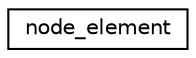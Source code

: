 digraph "Graphical Class Hierarchy"
{
 // LATEX_PDF_SIZE
  edge [fontname="Helvetica",fontsize="10",labelfontname="Helvetica",labelfontsize="10"];
  node [fontname="Helvetica",fontsize="10",shape=record];
  rankdir="LR";
  Node0 [label="node_element",height=0.2,width=0.4,color="black", fillcolor="white", style="filled",URL="$structnode__element.html",tooltip=" "];
}
